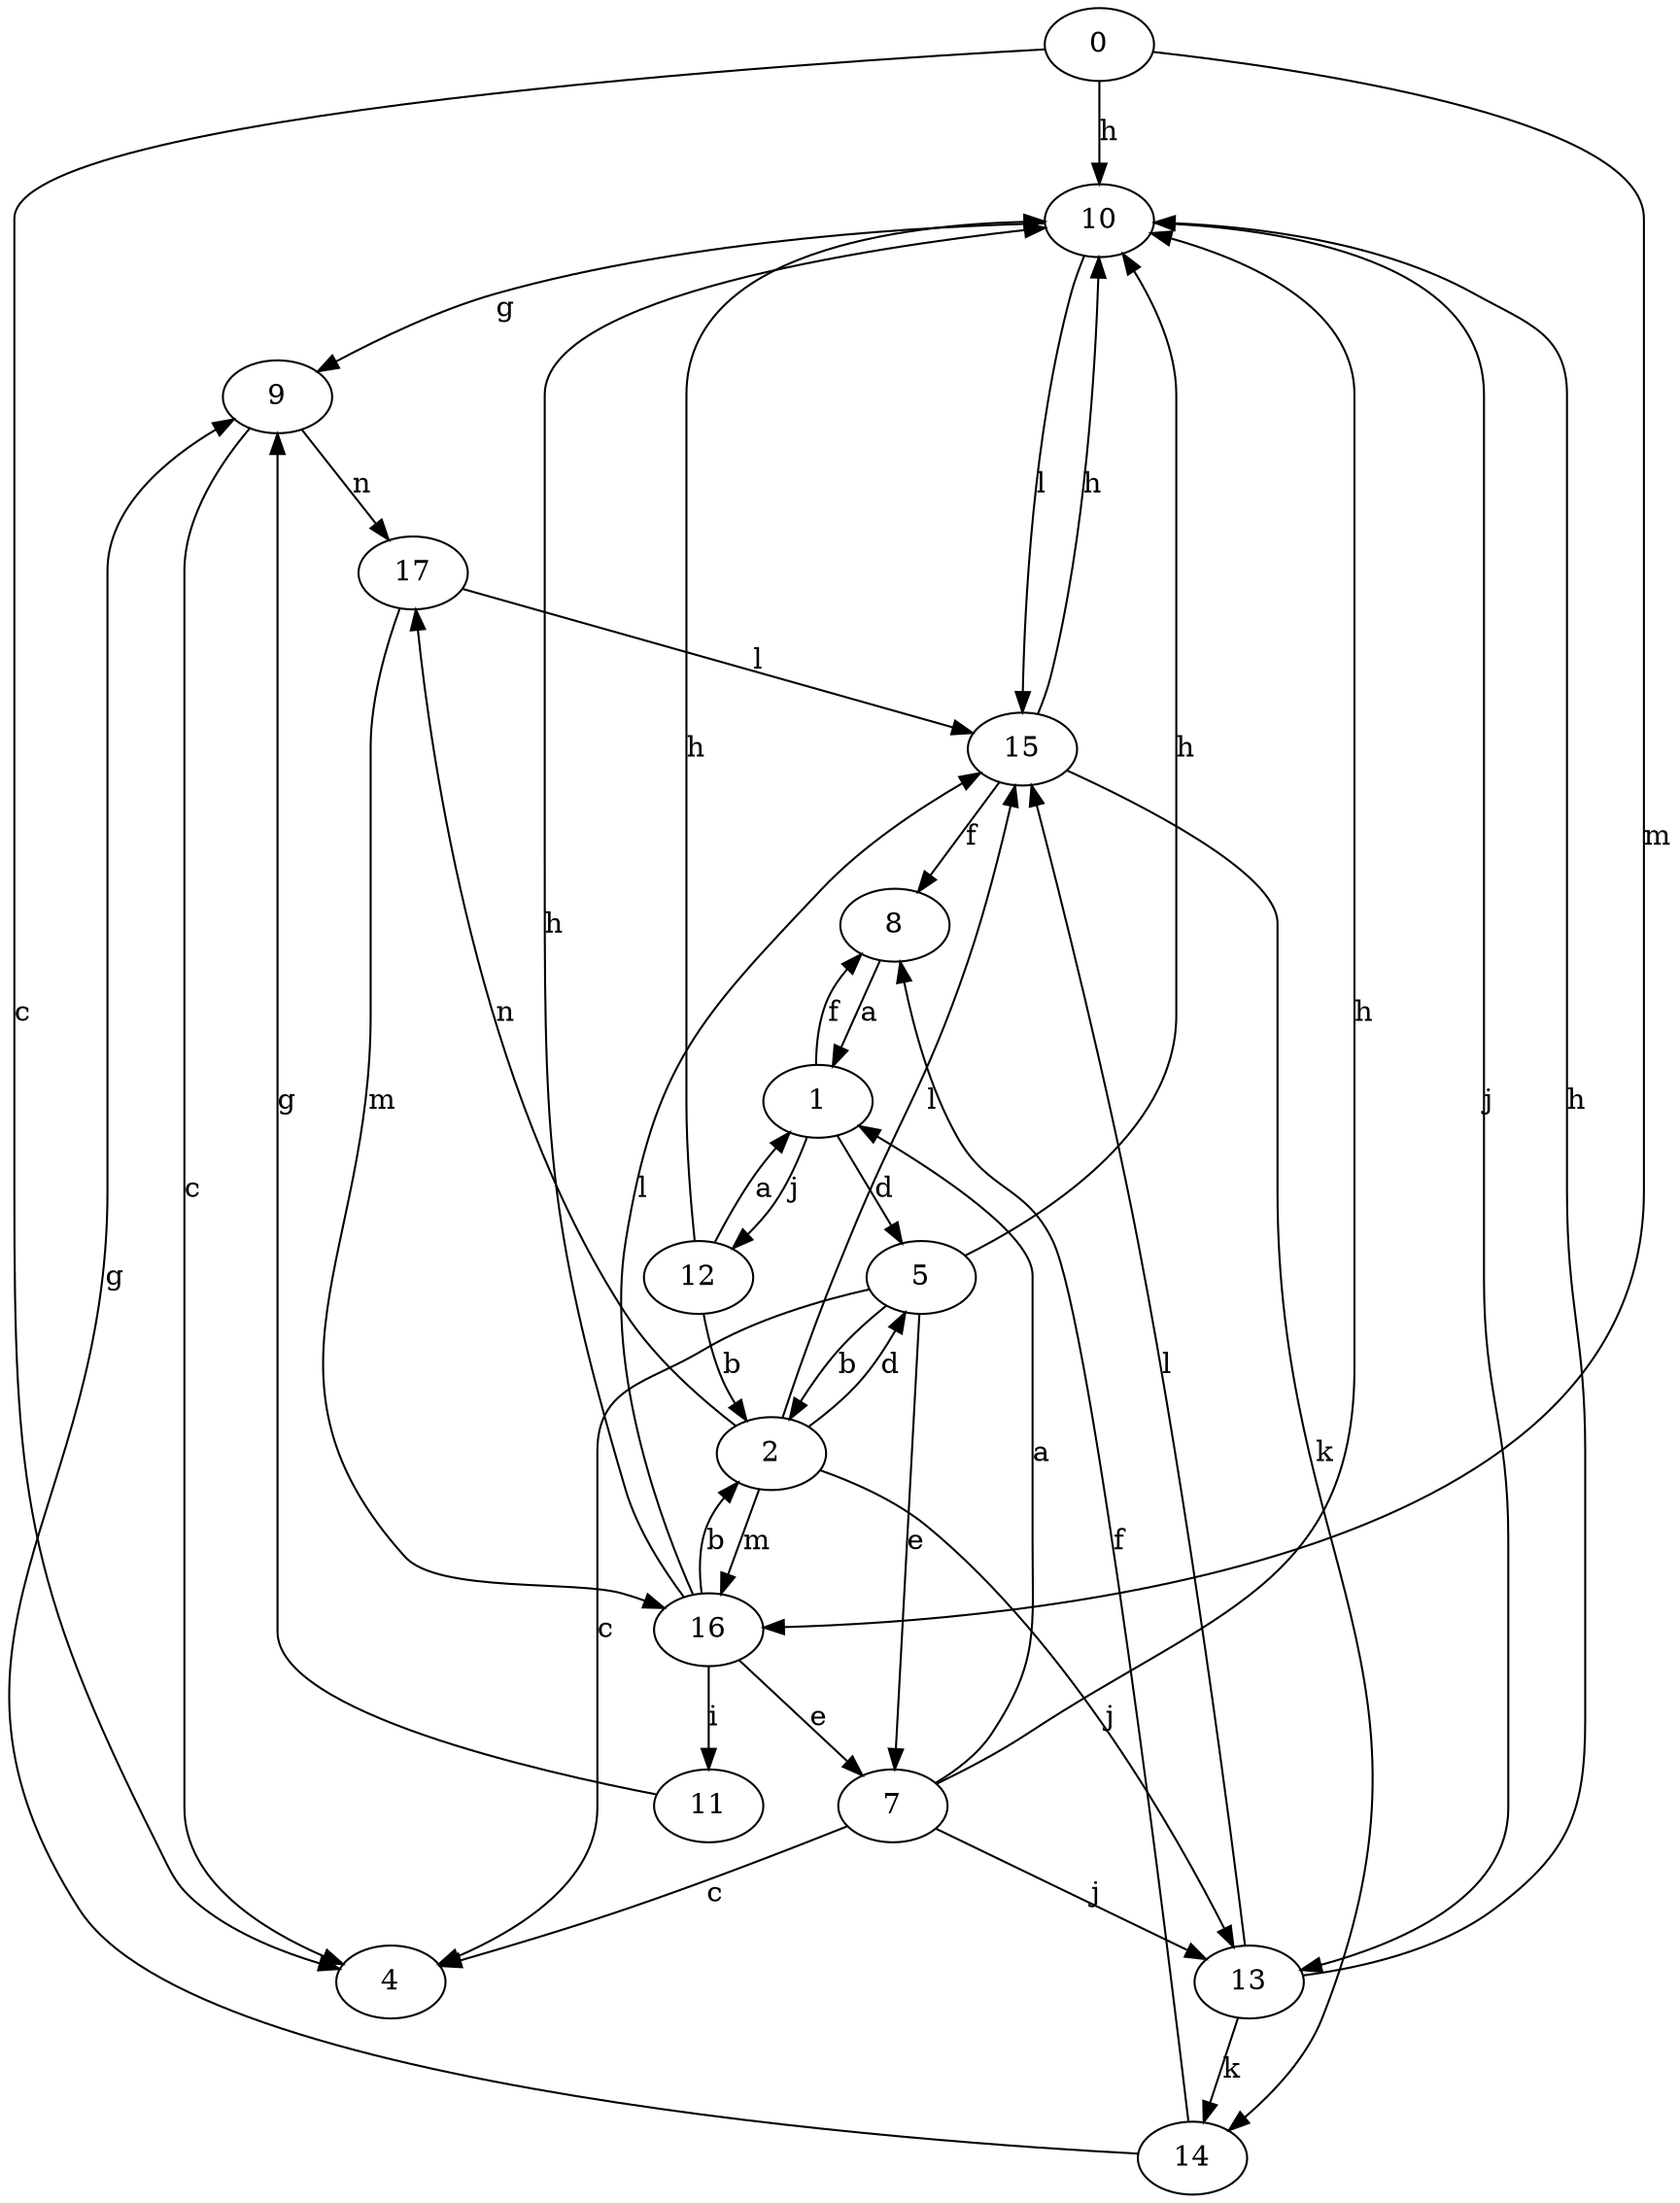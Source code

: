 strict digraph  {
0;
1;
2;
4;
5;
7;
8;
9;
10;
11;
12;
13;
14;
15;
16;
17;
0 -> 4  [label=c];
0 -> 10  [label=h];
0 -> 16  [label=m];
1 -> 5  [label=d];
1 -> 8  [label=f];
1 -> 12  [label=j];
2 -> 5  [label=d];
2 -> 13  [label=j];
2 -> 15  [label=l];
2 -> 16  [label=m];
2 -> 17  [label=n];
5 -> 2  [label=b];
5 -> 4  [label=c];
5 -> 7  [label=e];
5 -> 10  [label=h];
7 -> 1  [label=a];
7 -> 4  [label=c];
7 -> 10  [label=h];
7 -> 13  [label=j];
8 -> 1  [label=a];
9 -> 4  [label=c];
9 -> 17  [label=n];
10 -> 9  [label=g];
10 -> 13  [label=j];
10 -> 15  [label=l];
11 -> 9  [label=g];
12 -> 1  [label=a];
12 -> 2  [label=b];
12 -> 10  [label=h];
13 -> 10  [label=h];
13 -> 14  [label=k];
13 -> 15  [label=l];
14 -> 8  [label=f];
14 -> 9  [label=g];
15 -> 8  [label=f];
15 -> 10  [label=h];
15 -> 14  [label=k];
16 -> 2  [label=b];
16 -> 7  [label=e];
16 -> 10  [label=h];
16 -> 11  [label=i];
16 -> 15  [label=l];
17 -> 15  [label=l];
17 -> 16  [label=m];
}

